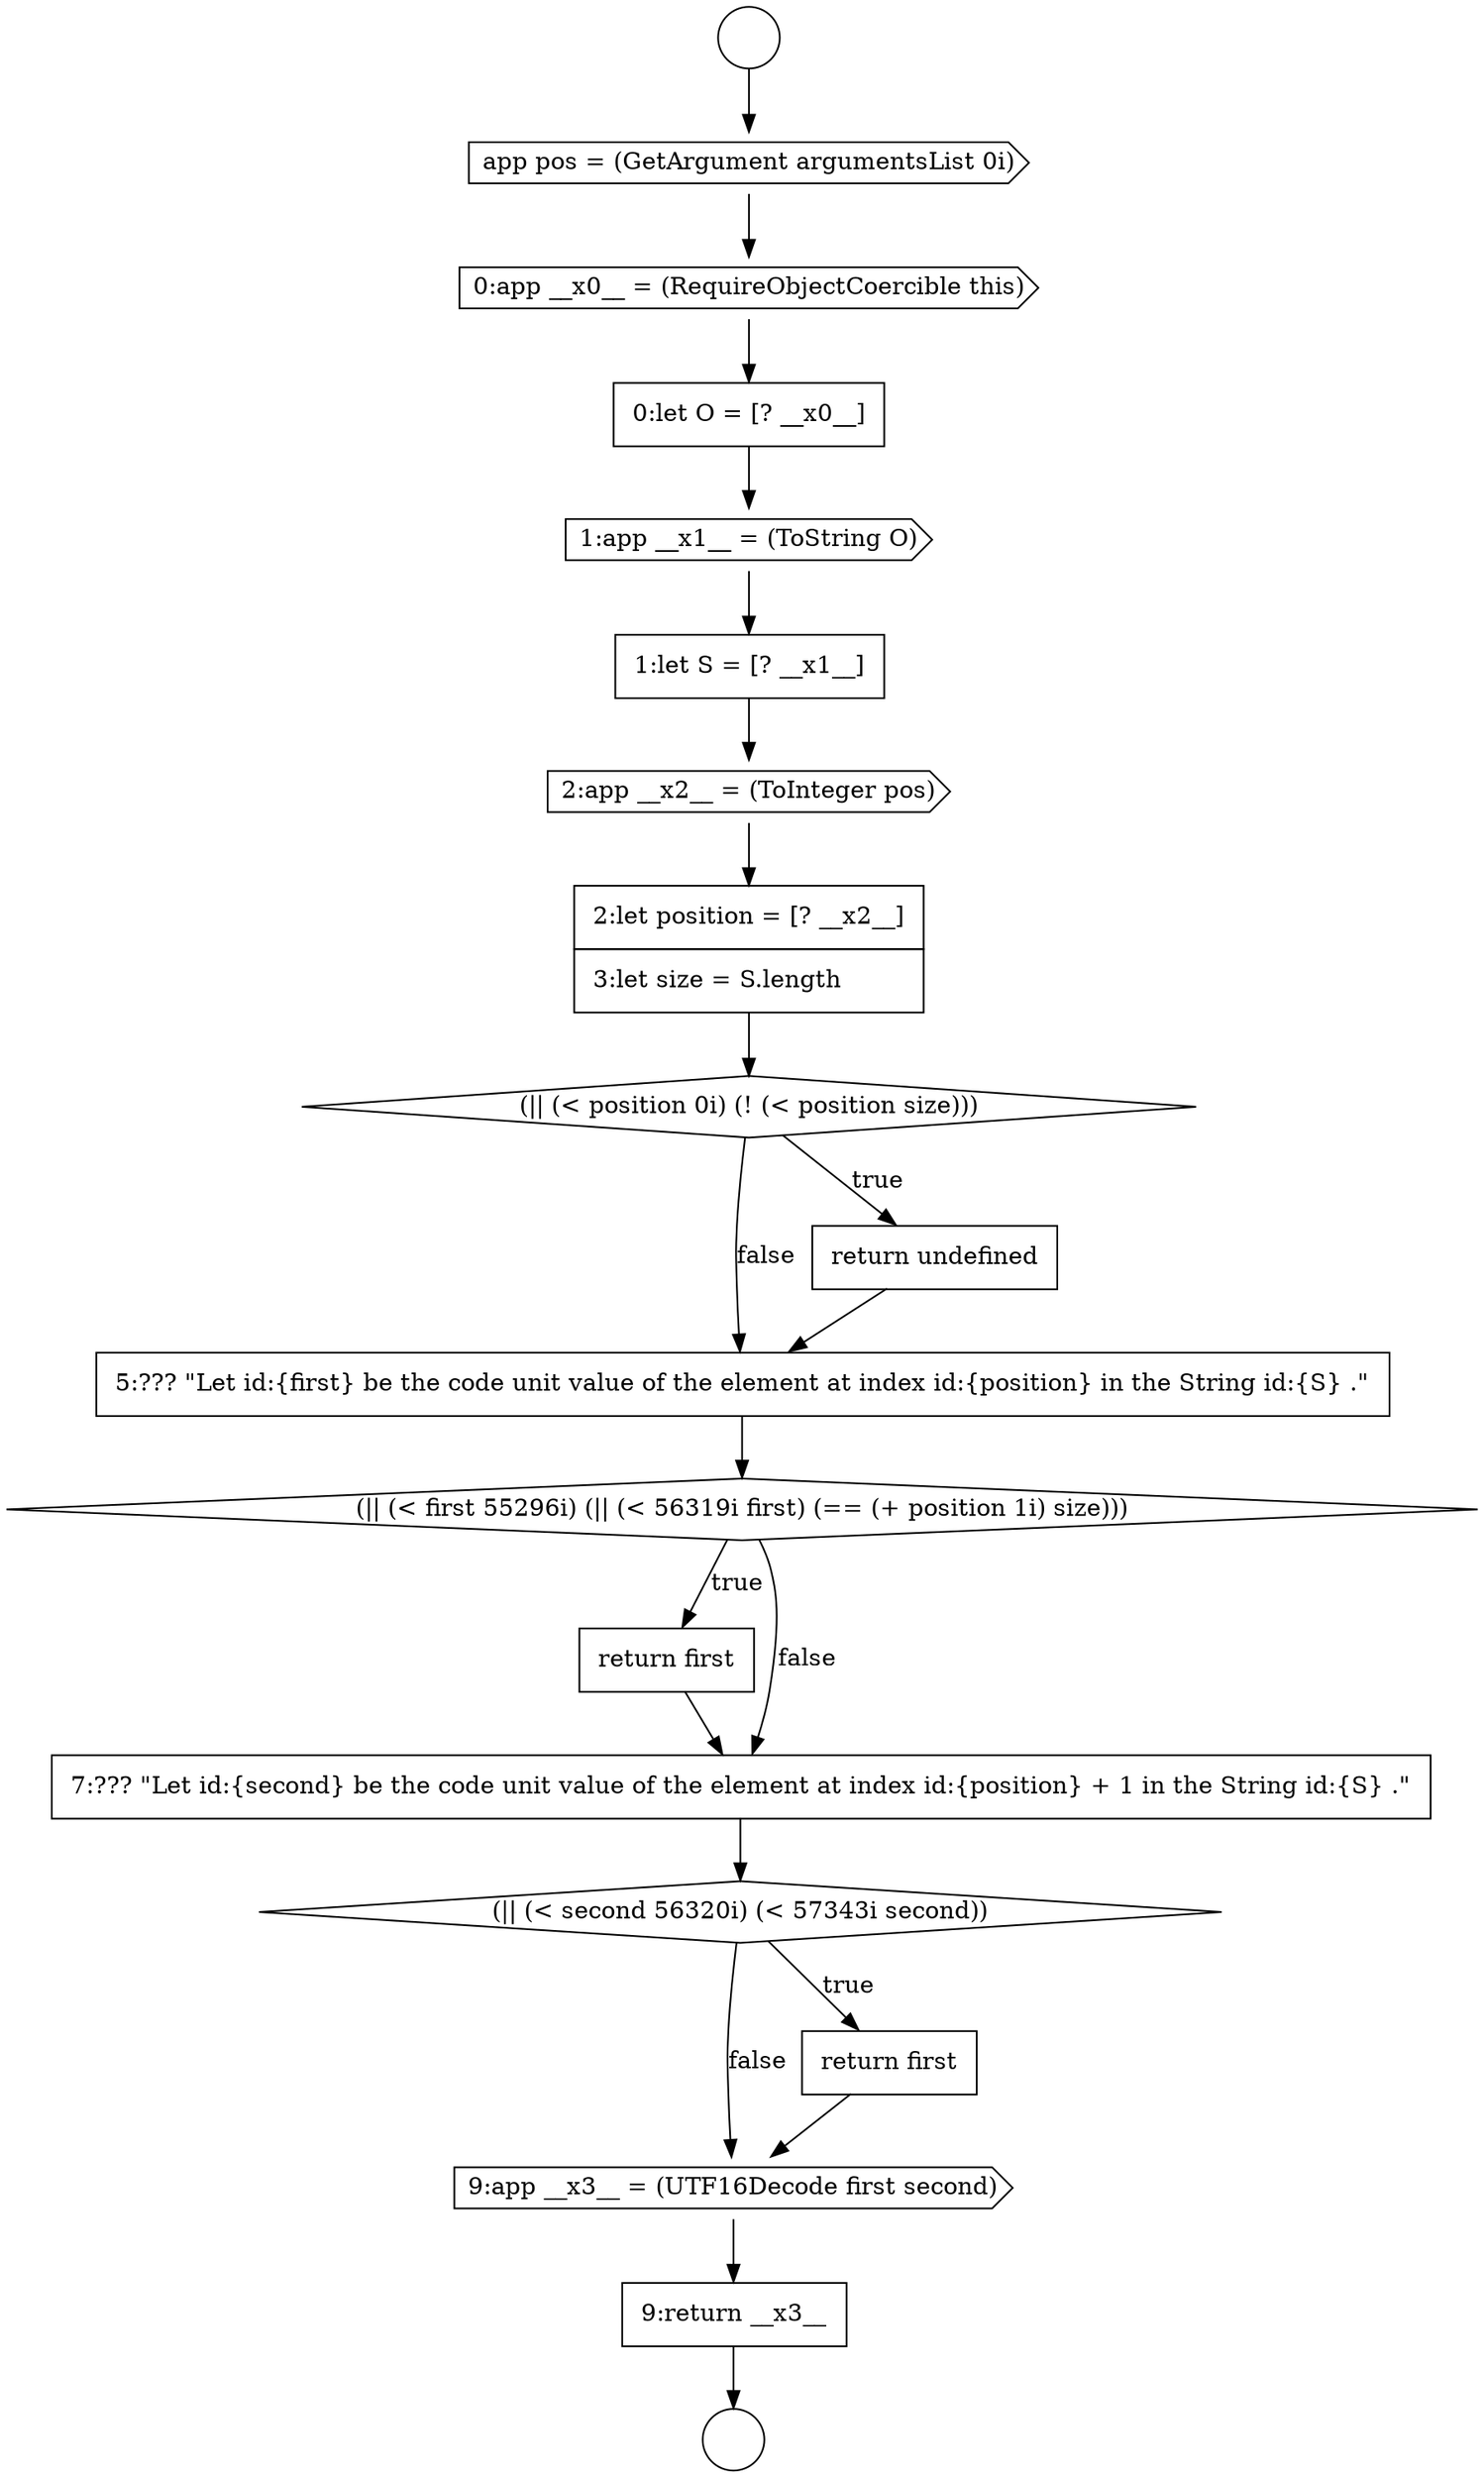 digraph {
  node12539 [shape=diamond, label=<<font color="black">(|| (&lt; position 0i) (! (&lt; position size)))</font>> color="black" fillcolor="white" style=filled]
  node12545 [shape=diamond, label=<<font color="black">(|| (&lt; second 56320i) (&lt; 57343i second))</font>> color="black" fillcolor="white" style=filled]
  node12543 [shape=none, margin=0, label=<<font color="black">
    <table border="0" cellborder="1" cellspacing="0" cellpadding="10">
      <tr><td align="left">return first</td></tr>
    </table>
  </font>> color="black" fillcolor="white" style=filled]
  node12531 [shape=circle label=" " color="black" fillcolor="white" style=filled]
  node12536 [shape=none, margin=0, label=<<font color="black">
    <table border="0" cellborder="1" cellspacing="0" cellpadding="10">
      <tr><td align="left">1:let S = [? __x1__]</td></tr>
    </table>
  </font>> color="black" fillcolor="white" style=filled]
  node12542 [shape=diamond, label=<<font color="black">(|| (&lt; first 55296i) (|| (&lt; 56319i first) (== (+ position 1i) size)))</font>> color="black" fillcolor="white" style=filled]
  node12541 [shape=none, margin=0, label=<<font color="black">
    <table border="0" cellborder="1" cellspacing="0" cellpadding="10">
      <tr><td align="left">5:??? &quot;Let id:{first} be the code unit value of the element at index id:{position} in the String id:{S} .&quot;</td></tr>
    </table>
  </font>> color="black" fillcolor="white" style=filled]
  node12547 [shape=cds, label=<<font color="black">9:app __x3__ = (UTF16Decode first second)</font>> color="black" fillcolor="white" style=filled]
  node12537 [shape=cds, label=<<font color="black">2:app __x2__ = (ToInteger pos)</font>> color="black" fillcolor="white" style=filled]
  node12534 [shape=none, margin=0, label=<<font color="black">
    <table border="0" cellborder="1" cellspacing="0" cellpadding="10">
      <tr><td align="left">0:let O = [? __x0__]</td></tr>
    </table>
  </font>> color="black" fillcolor="white" style=filled]
  node12544 [shape=none, margin=0, label=<<font color="black">
    <table border="0" cellborder="1" cellspacing="0" cellpadding="10">
      <tr><td align="left">7:??? &quot;Let id:{second} be the code unit value of the element at index id:{position} + 1 in the String id:{S} .&quot;</td></tr>
    </table>
  </font>> color="black" fillcolor="white" style=filled]
  node12538 [shape=none, margin=0, label=<<font color="black">
    <table border="0" cellborder="1" cellspacing="0" cellpadding="10">
      <tr><td align="left">2:let position = [? __x2__]</td></tr>
      <tr><td align="left">3:let size = S.length</td></tr>
    </table>
  </font>> color="black" fillcolor="white" style=filled]
  node12546 [shape=none, margin=0, label=<<font color="black">
    <table border="0" cellborder="1" cellspacing="0" cellpadding="10">
      <tr><td align="left">return first</td></tr>
    </table>
  </font>> color="black" fillcolor="white" style=filled]
  node12532 [shape=cds, label=<<font color="black">app pos = (GetArgument argumentsList 0i)</font>> color="black" fillcolor="white" style=filled]
  node12533 [shape=cds, label=<<font color="black">0:app __x0__ = (RequireObjectCoercible this)</font>> color="black" fillcolor="white" style=filled]
  node12540 [shape=none, margin=0, label=<<font color="black">
    <table border="0" cellborder="1" cellspacing="0" cellpadding="10">
      <tr><td align="left">return undefined</td></tr>
    </table>
  </font>> color="black" fillcolor="white" style=filled]
  node12548 [shape=none, margin=0, label=<<font color="black">
    <table border="0" cellborder="1" cellspacing="0" cellpadding="10">
      <tr><td align="left">9:return __x3__</td></tr>
    </table>
  </font>> color="black" fillcolor="white" style=filled]
  node12530 [shape=circle label=" " color="black" fillcolor="white" style=filled]
  node12535 [shape=cds, label=<<font color="black">1:app __x1__ = (ToString O)</font>> color="black" fillcolor="white" style=filled]
  node12542 -> node12543 [label=<<font color="black">true</font>> color="black"]
  node12542 -> node12544 [label=<<font color="black">false</font>> color="black"]
  node12532 -> node12533 [ color="black"]
  node12545 -> node12546 [label=<<font color="black">true</font>> color="black"]
  node12545 -> node12547 [label=<<font color="black">false</font>> color="black"]
  node12533 -> node12534 [ color="black"]
  node12538 -> node12539 [ color="black"]
  node12546 -> node12547 [ color="black"]
  node12544 -> node12545 [ color="black"]
  node12543 -> node12544 [ color="black"]
  node12535 -> node12536 [ color="black"]
  node12539 -> node12540 [label=<<font color="black">true</font>> color="black"]
  node12539 -> node12541 [label=<<font color="black">false</font>> color="black"]
  node12537 -> node12538 [ color="black"]
  node12540 -> node12541 [ color="black"]
  node12536 -> node12537 [ color="black"]
  node12541 -> node12542 [ color="black"]
  node12547 -> node12548 [ color="black"]
  node12548 -> node12531 [ color="black"]
  node12534 -> node12535 [ color="black"]
  node12530 -> node12532 [ color="black"]
}
